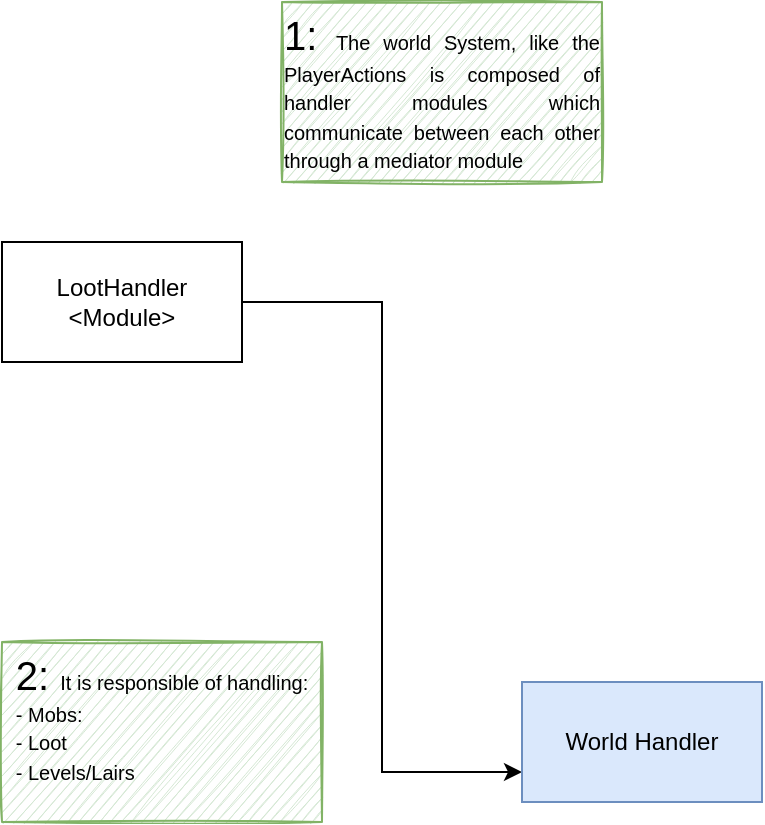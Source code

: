 <mxfile version="16.5.1" type="device"><diagram id="f8i51Wy8yR0YjcPofR06" name="Page-1"><mxGraphModel dx="1185" dy="714" grid="1" gridSize="10" guides="1" tooltips="1" connect="1" arrows="1" fold="1" page="1" pageScale="1" pageWidth="850" pageHeight="1100" math="0" shadow="0"><root><mxCell id="0"/><mxCell id="1" parent="0"/><mxCell id="IC-OBt94ASZ9P3t-XTdc-1" style="edgeStyle=orthogonalEdgeStyle;rounded=0;orthogonalLoop=1;jettySize=auto;html=1;entryX=0;entryY=0.75;entryDx=0;entryDy=0;" edge="1" parent="1" source="pdx8LN4nuDpqbCb9mIlN-2" target="pdx8LN4nuDpqbCb9mIlN-4"><mxGeometry relative="1" as="geometry"/></mxCell><mxCell id="pdx8LN4nuDpqbCb9mIlN-2" value="LootHandler&lt;br&gt;&amp;lt;Module&amp;gt;" style="rounded=0;whiteSpace=wrap;html=1;" parent="1" vertex="1"><mxGeometry x="50" y="220" width="120" height="60" as="geometry"/></mxCell><mxCell id="pdx8LN4nuDpqbCb9mIlN-4" value="World Handler" style="rounded=0;whiteSpace=wrap;html=1;fillColor=#dae8fc;strokeColor=#6c8ebf;" parent="1" vertex="1"><mxGeometry x="310" y="440" width="120" height="60" as="geometry"/></mxCell><mxCell id="pdx8LN4nuDpqbCb9mIlN-5" value="&lt;div style=&quot;text-align: justify&quot;&gt;&lt;font style=&quot;font-size: 20px&quot;&gt;1: &lt;/font&gt;&lt;font style=&quot;font-size: 10px&quot;&gt;The world System, like the PlayerActions is composed of handler modules which communicate between each other through a mediator module&lt;/font&gt;&lt;/div&gt;" style="rounded=0;whiteSpace=wrap;html=1;fillColor=#d5e8d4;strokeColor=#82b366;sketch=1;" parent="1" vertex="1"><mxGeometry x="190" y="100" width="160" height="90" as="geometry"/></mxCell><mxCell id="pdx8LN4nuDpqbCb9mIlN-6" value="&lt;div style=&quot;text-align: justify&quot;&gt;&lt;font style=&quot;font-size: 20px&quot;&gt;2:&amp;nbsp;&lt;/font&gt;&lt;font style=&quot;font-size: 10px&quot;&gt;It is responsible of handling:&lt;br&gt;- Mobs:&lt;br&gt;- Loot&lt;br&gt;- Levels/Lairs&lt;br&gt;&lt;br&gt;&lt;/font&gt;&lt;/div&gt;" style="rounded=0;whiteSpace=wrap;html=1;fillColor=#d5e8d4;strokeColor=#82b366;sketch=1;" parent="1" vertex="1"><mxGeometry x="50" y="420" width="160" height="90" as="geometry"/></mxCell></root></mxGraphModel></diagram></mxfile>